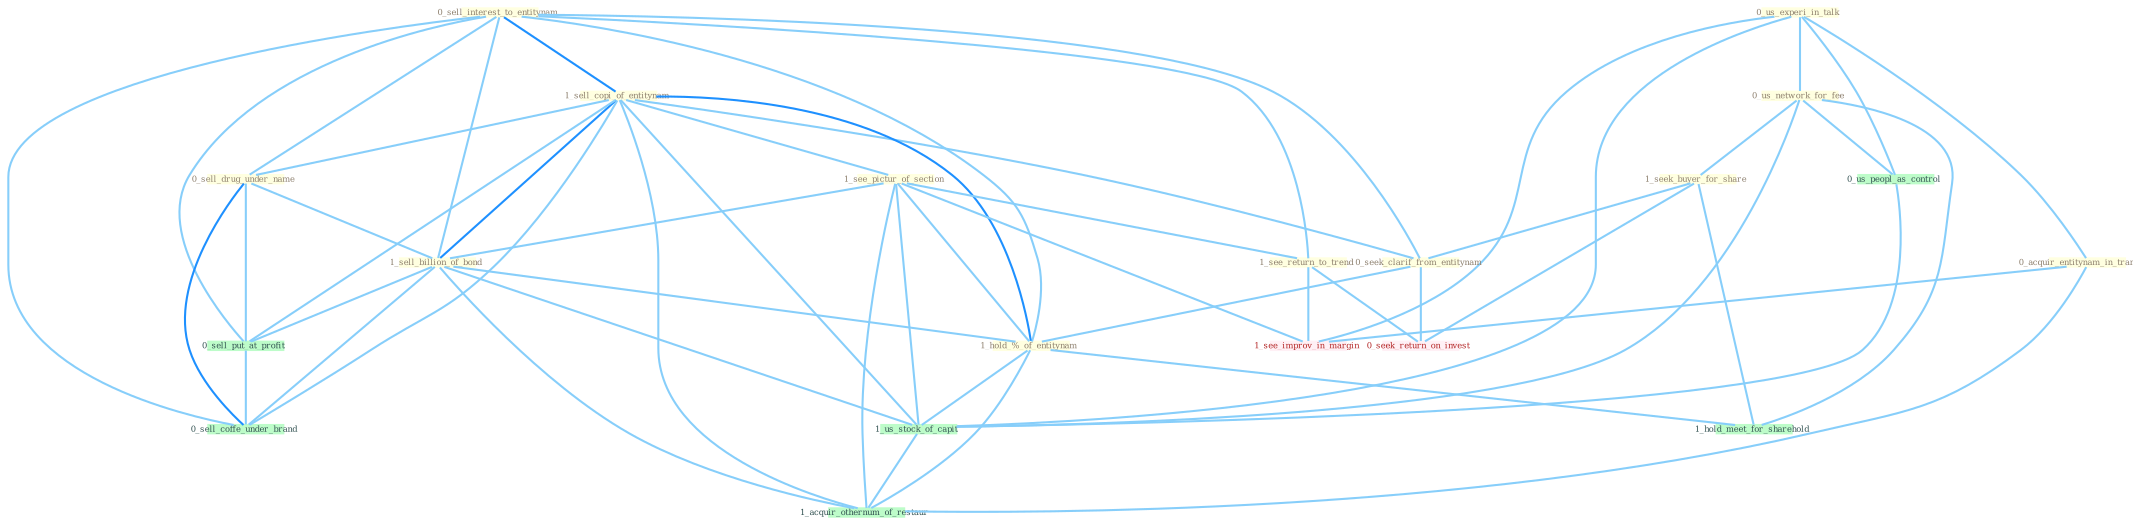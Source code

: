 Graph G{ 
    node
    [shape=polygon,style=filled,width=.5,height=.06,color="#BDFCC9",fixedsize=true,fontsize=4,
    fontcolor="#2f4f4f"];
    {node
    [color="#ffffe0", fontcolor="#8b7d6b"] "0_us_experi_in_talk " "0_sell_interest_to_entitynam " "0_us_network_for_fee " "1_sell_copi_of_entitynam " "0_sell_drug_under_name " "1_see_pictur_of_section " "0_acquir_entitynam_in_transact " "1_seek_buyer_for_share " "0_seek_clarif_from_entitynam " "1_sell_billion_of_bond " "1_hold_%_of_entitynam " "1_see_return_to_trend "}
{node [color="#fff0f5", fontcolor="#b22222"] "0_seek_return_on_invest " "1_see_improv_in_margin "}
edge [color="#B0E2FF"];

	"0_us_experi_in_talk " -- "0_us_network_for_fee " [w="1", color="#87cefa" ];
	"0_us_experi_in_talk " -- "0_acquir_entitynam_in_transact " [w="1", color="#87cefa" ];
	"0_us_experi_in_talk " -- "0_us_peopl_as_control " [w="1", color="#87cefa" ];
	"0_us_experi_in_talk " -- "1_us_stock_of_capit " [w="1", color="#87cefa" ];
	"0_us_experi_in_talk " -- "1_see_improv_in_margin " [w="1", color="#87cefa" ];
	"0_sell_interest_to_entitynam " -- "1_sell_copi_of_entitynam " [w="2", color="#1e90ff" , len=0.8];
	"0_sell_interest_to_entitynam " -- "0_sell_drug_under_name " [w="1", color="#87cefa" ];
	"0_sell_interest_to_entitynam " -- "0_seek_clarif_from_entitynam " [w="1", color="#87cefa" ];
	"0_sell_interest_to_entitynam " -- "1_sell_billion_of_bond " [w="1", color="#87cefa" ];
	"0_sell_interest_to_entitynam " -- "1_hold_%_of_entitynam " [w="1", color="#87cefa" ];
	"0_sell_interest_to_entitynam " -- "1_see_return_to_trend " [w="1", color="#87cefa" ];
	"0_sell_interest_to_entitynam " -- "0_sell_put_at_profit " [w="1", color="#87cefa" ];
	"0_sell_interest_to_entitynam " -- "0_sell_coffe_under_brand " [w="1", color="#87cefa" ];
	"0_us_network_for_fee " -- "1_seek_buyer_for_share " [w="1", color="#87cefa" ];
	"0_us_network_for_fee " -- "0_us_peopl_as_control " [w="1", color="#87cefa" ];
	"0_us_network_for_fee " -- "1_us_stock_of_capit " [w="1", color="#87cefa" ];
	"0_us_network_for_fee " -- "1_hold_meet_for_sharehold " [w="1", color="#87cefa" ];
	"1_sell_copi_of_entitynam " -- "0_sell_drug_under_name " [w="1", color="#87cefa" ];
	"1_sell_copi_of_entitynam " -- "1_see_pictur_of_section " [w="1", color="#87cefa" ];
	"1_sell_copi_of_entitynam " -- "0_seek_clarif_from_entitynam " [w="1", color="#87cefa" ];
	"1_sell_copi_of_entitynam " -- "1_sell_billion_of_bond " [w="2", color="#1e90ff" , len=0.8];
	"1_sell_copi_of_entitynam " -- "1_hold_%_of_entitynam " [w="2", color="#1e90ff" , len=0.8];
	"1_sell_copi_of_entitynam " -- "0_sell_put_at_profit " [w="1", color="#87cefa" ];
	"1_sell_copi_of_entitynam " -- "1_us_stock_of_capit " [w="1", color="#87cefa" ];
	"1_sell_copi_of_entitynam " -- "0_sell_coffe_under_brand " [w="1", color="#87cefa" ];
	"1_sell_copi_of_entitynam " -- "1_acquir_othernum_of_restaur " [w="1", color="#87cefa" ];
	"0_sell_drug_under_name " -- "1_sell_billion_of_bond " [w="1", color="#87cefa" ];
	"0_sell_drug_under_name " -- "0_sell_put_at_profit " [w="1", color="#87cefa" ];
	"0_sell_drug_under_name " -- "0_sell_coffe_under_brand " [w="2", color="#1e90ff" , len=0.8];
	"1_see_pictur_of_section " -- "1_sell_billion_of_bond " [w="1", color="#87cefa" ];
	"1_see_pictur_of_section " -- "1_hold_%_of_entitynam " [w="1", color="#87cefa" ];
	"1_see_pictur_of_section " -- "1_see_return_to_trend " [w="1", color="#87cefa" ];
	"1_see_pictur_of_section " -- "1_us_stock_of_capit " [w="1", color="#87cefa" ];
	"1_see_pictur_of_section " -- "1_see_improv_in_margin " [w="1", color="#87cefa" ];
	"1_see_pictur_of_section " -- "1_acquir_othernum_of_restaur " [w="1", color="#87cefa" ];
	"0_acquir_entitynam_in_transact " -- "1_see_improv_in_margin " [w="1", color="#87cefa" ];
	"0_acquir_entitynam_in_transact " -- "1_acquir_othernum_of_restaur " [w="1", color="#87cefa" ];
	"1_seek_buyer_for_share " -- "0_seek_clarif_from_entitynam " [w="1", color="#87cefa" ];
	"1_seek_buyer_for_share " -- "0_seek_return_on_invest " [w="1", color="#87cefa" ];
	"1_seek_buyer_for_share " -- "1_hold_meet_for_sharehold " [w="1", color="#87cefa" ];
	"0_seek_clarif_from_entitynam " -- "1_hold_%_of_entitynam " [w="1", color="#87cefa" ];
	"0_seek_clarif_from_entitynam " -- "0_seek_return_on_invest " [w="1", color="#87cefa" ];
	"1_sell_billion_of_bond " -- "1_hold_%_of_entitynam " [w="1", color="#87cefa" ];
	"1_sell_billion_of_bond " -- "0_sell_put_at_profit " [w="1", color="#87cefa" ];
	"1_sell_billion_of_bond " -- "1_us_stock_of_capit " [w="1", color="#87cefa" ];
	"1_sell_billion_of_bond " -- "0_sell_coffe_under_brand " [w="1", color="#87cefa" ];
	"1_sell_billion_of_bond " -- "1_acquir_othernum_of_restaur " [w="1", color="#87cefa" ];
	"1_hold_%_of_entitynam " -- "1_us_stock_of_capit " [w="1", color="#87cefa" ];
	"1_hold_%_of_entitynam " -- "1_hold_meet_for_sharehold " [w="1", color="#87cefa" ];
	"1_hold_%_of_entitynam " -- "1_acquir_othernum_of_restaur " [w="1", color="#87cefa" ];
	"1_see_return_to_trend " -- "0_seek_return_on_invest " [w="1", color="#87cefa" ];
	"1_see_return_to_trend " -- "1_see_improv_in_margin " [w="1", color="#87cefa" ];
	"0_us_peopl_as_control " -- "1_us_stock_of_capit " [w="1", color="#87cefa" ];
	"0_sell_put_at_profit " -- "0_sell_coffe_under_brand " [w="1", color="#87cefa" ];
	"1_us_stock_of_capit " -- "1_acquir_othernum_of_restaur " [w="1", color="#87cefa" ];
}